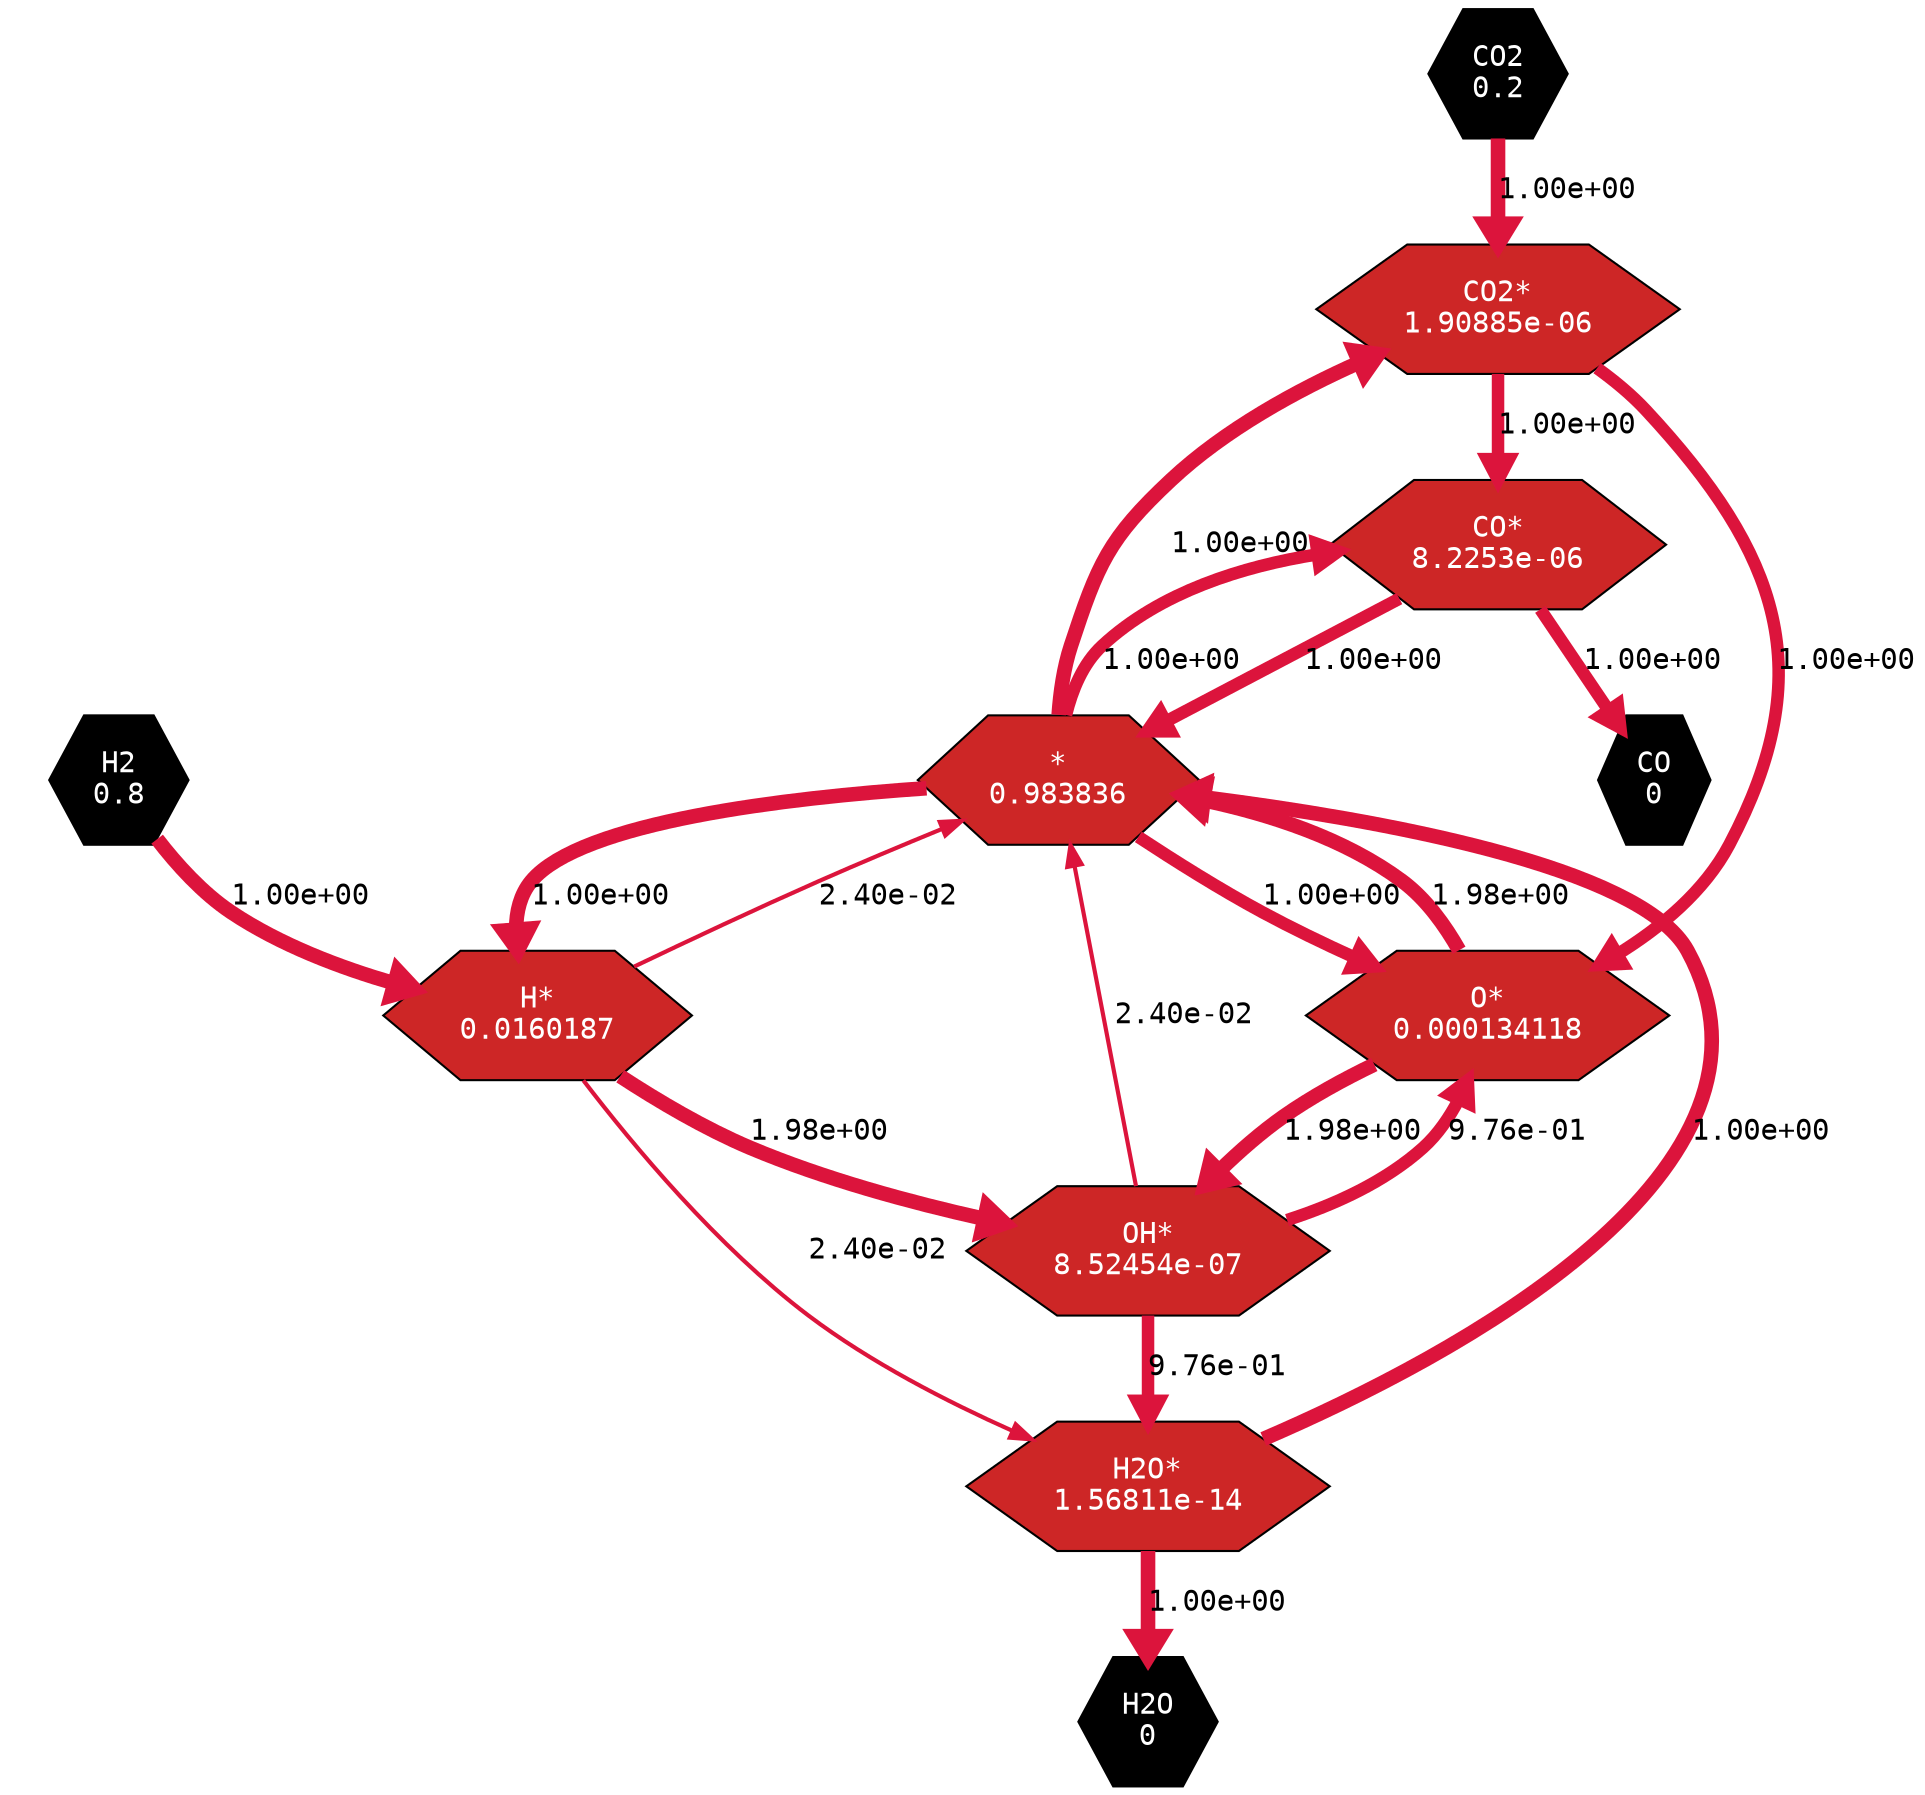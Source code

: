 strict digraph G {
	layout=dot
	rotate=0
	ratio=1
	rankdir=TB
	root=CO2
	"CO2" -> "CO2*" [label="1.00e+00",fontname="monospace",penwidth=7,color=crimson];
	"*" -> "CO2*" [label="1.00e+00",fontname="monospace",penwidth=7,color=crimson];
	"CO*" -> "CO" [label="1.00e+00",fontname="monospace",penwidth=6,color=crimson];
	"CO*" -> "*" [label="1.00e+00",fontname="monospace",penwidth=6,color=crimson];
	"H2" -> "H*" [label="1.00e+00",fontname="monospace",penwidth=7,color=crimson];
	"*" -> "H*" [label="1.00e+00",fontname="monospace",penwidth=7,color=crimson];
	"CO2*" -> "CO*" [label="1.00e+00",fontname="monospace",penwidth=6,color=crimson];
	"CO2*" -> "O*" [label="1.00e+00",fontname="monospace",penwidth=6,color=crimson];
	"*" -> "CO*" [label="1.00e+00",fontname="monospace",penwidth=6,color=crimson];
	"*" -> "O*" [label="1.00e+00",fontname="monospace",penwidth=6,color=crimson];
	"O*" -> "OH*" [label="1.98e+00",fontname="monospace",penwidth=7,color=crimson];
	"O*" -> "*" [label="1.98e+00",fontname="monospace",penwidth=7,color=crimson];
	"H*" -> "OH*" [label="1.98e+00",fontname="monospace",penwidth=7,color=crimson];
	"H*" -> "*" [label="1.98e+00",fontname="monospace",penwidth=7,color=crimson];
	"OH*" -> "H2O*" [label="2.40e-02",fontname="monospace",penwidth=2,color=crimson];
	"OH*" -> "*" [label="2.40e-02",fontname="monospace",penwidth=2,color=crimson];
	"H*" -> "H2O*" [label="2.40e-02",fontname="monospace",penwidth=2,color=crimson];
	"H*" -> "*" [label="2.40e-02",fontname="monospace",penwidth=2,color=crimson];
	"OH*" -> "O*" [label="9.76e-01",fontname="monospace",penwidth=6,color=crimson];
	"OH*" -> "H2O*" [label="9.76e-01",fontname="monospace",penwidth=6,color=crimson];
	"OH*" -> "O*" [label="9.76e-01",fontname="monospace",penwidth=6,color=crimson];
	"OH*" -> "H2O*" [label="9.76e-01",fontname="monospace",penwidth=6,color=crimson];
	"H2O*" -> "H2O" [label="1.00e+00",fontname="monospace",penwidth=7,color=crimson];
	"H2O*" -> "*" [label="1.00e+00",fontname="monospace",penwidth=7,color=crimson];
	"H2O"[fontname="monospace",shape=hexagon,label="H2O\n0",fillcolor=black,style=filled,fontcolor=white];
	"CO*"[fontname="monospace",shape=hexagon,label="CO*\n8.2253e-06",fillcolor=firebrick3,style=filled,fontcolor=white];
	"*"[fontname="monospace",shape=hexagon,label="*\n0.983836",fillcolor=firebrick3,style=filled,fontcolor=white];
	"H*"[fontname="monospace",shape=hexagon,label="H*\n0.0160187",fillcolor=firebrick3,style=filled,fontcolor=white];
	"CO"[fontname="monospace",shape=hexagon,label="CO\n0",fillcolor=black,style=filled,fontcolor=white];
	"OH*"[fontname="monospace",shape=hexagon,label="OH*\n8.52454e-07",fillcolor=firebrick3,style=filled,fontcolor=white];
	"H2"[fontname="monospace",shape=hexagon,label="H2\n0.8",fillcolor=black,style=filled,fontcolor=white];
	"O*"[fontname="monospace",shape=hexagon,label="O*\n0.000134118",fillcolor=firebrick3,style=filled,fontcolor=white];
	"CO2*"[fontname="monospace",shape=hexagon,label="CO2*\n1.90885e-06",fillcolor=firebrick3,style=filled,fontcolor=white];
	"H2O*"[fontname="monospace",shape=hexagon,label="H2O*\n1.56811e-14",fillcolor=firebrick3,style=filled,fontcolor=white];
	"CO2"[fontname="monospace",shape=hexagon,label="CO2\n0.2",fillcolor=black,style=filled,fontcolor=white];
}
